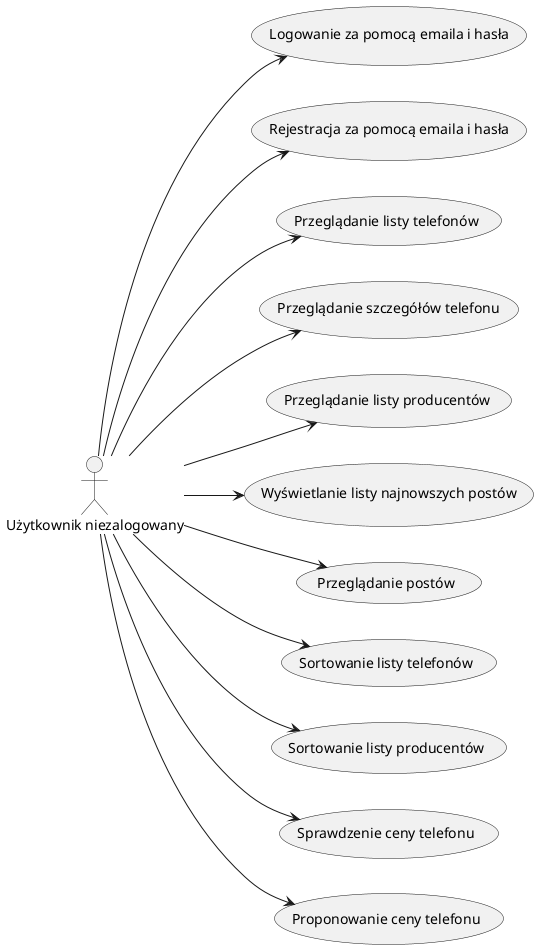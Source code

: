 @startuml useCaseDiagram

left to right direction

actor "Użytkownik niezalogowany" as User

usecase "Logowanie za pomocą emaila i hasła" as UC1
usecase "Rejestracja za pomocą emaila i hasła" as UC2
usecase "Przeglądanie listy telefonów" as UC3
usecase "Przeglądanie szczegółów telefonu" as UC4
usecase "Przeglądanie listy producentów" as UC5
usecase "Wyświetlanie listy najnowszych postów" as UC6
usecase "Przeglądanie postów" as UC8
usecase "Sortowanie listy telefonów" as UC11
usecase "Sortowanie listy producentów" as UC12
usecase "Sprawdzenie ceny telefonu" as UC13
usecase "Proponowanie ceny telefonu" as UC14

User --> UC1
User --> UC2
User --> UC3
User --> UC4
User --> UC5
User --> UC6
User --> UC8
User --> UC11
User --> UC12
User --> UC13
User --> UC14

@enduml
